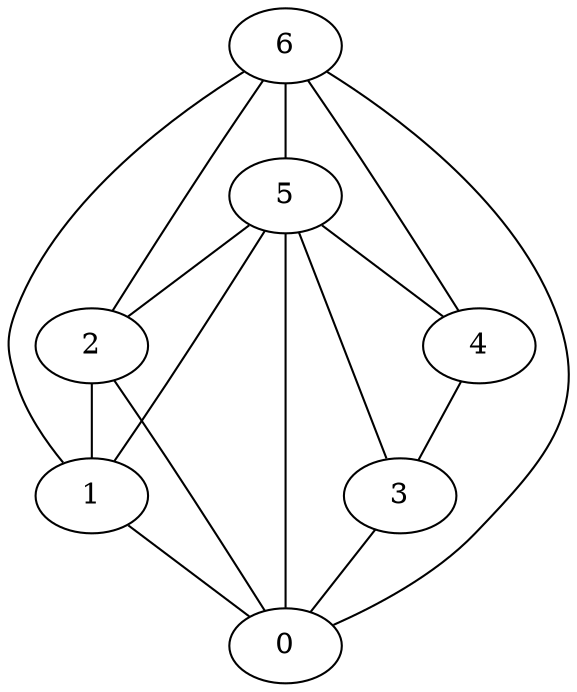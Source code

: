 /* Created by igraph 0.10.13-121-gd2e0f4eb5 */
graph {
  0;
  1;
  2;
  3;
  4;
  5;
  6;

  1 -- 0;
  3 -- 0;
  2 -- 1;
  5 -- 1;
  5 -- 3;
  4 -- 3;
  5 -- 2;
  5 -- 4;
  6 -- 2;
  6 -- 4;
  6 -- 1;
  6 -- 5;
  2 -- 0;
  5 -- 0;
  6 -- 0;
}
